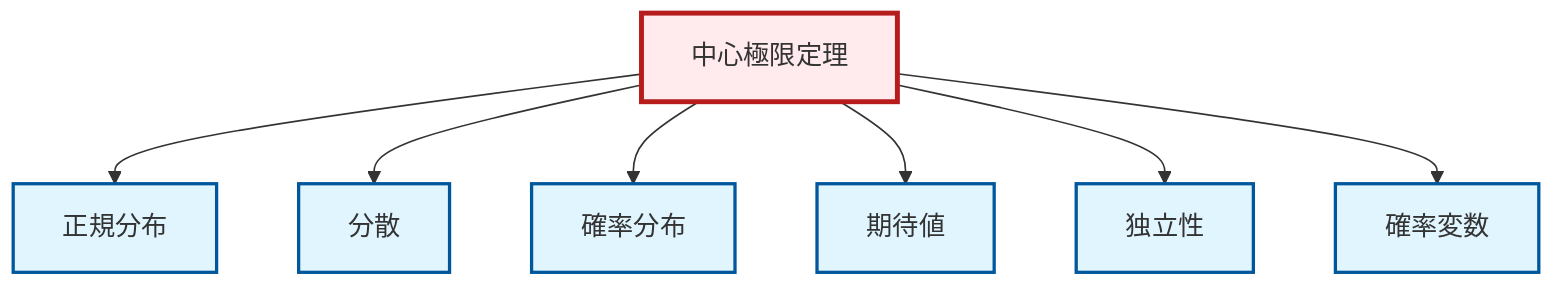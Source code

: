 graph TD
    classDef definition fill:#e1f5fe,stroke:#01579b,stroke-width:2px
    classDef theorem fill:#f3e5f5,stroke:#4a148c,stroke-width:2px
    classDef axiom fill:#fff3e0,stroke:#e65100,stroke-width:2px
    classDef example fill:#e8f5e9,stroke:#1b5e20,stroke-width:2px
    classDef current fill:#ffebee,stroke:#b71c1c,stroke-width:3px
    def-variance["分散"]:::definition
    def-normal-distribution["正規分布"]:::definition
    def-independence["独立性"]:::definition
    def-probability-distribution["確率分布"]:::definition
    def-random-variable["確率変数"]:::definition
    def-expectation["期待値"]:::definition
    thm-central-limit["中心極限定理"]:::theorem
    thm-central-limit --> def-normal-distribution
    thm-central-limit --> def-variance
    thm-central-limit --> def-probability-distribution
    thm-central-limit --> def-expectation
    thm-central-limit --> def-independence
    thm-central-limit --> def-random-variable
    class thm-central-limit current